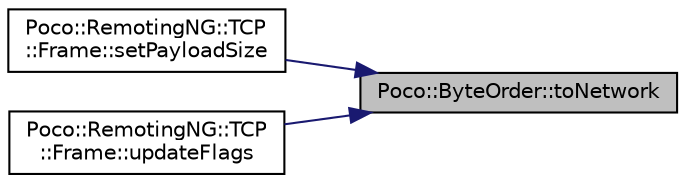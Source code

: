 digraph "Poco::ByteOrder::toNetwork"
{
 // LATEX_PDF_SIZE
  edge [fontname="Helvetica",fontsize="10",labelfontname="Helvetica",labelfontsize="10"];
  node [fontname="Helvetica",fontsize="10",shape=record];
  rankdir="RL";
  Node1 [label="Poco::ByteOrder::toNetwork",height=0.2,width=0.4,color="black", fillcolor="grey75", style="filled", fontcolor="black",tooltip=" "];
  Node1 -> Node2 [dir="back",color="midnightblue",fontsize="10",style="solid",fontname="Helvetica"];
  Node2 [label="Poco::RemotingNG::TCP\l::Frame::setPayloadSize",height=0.2,width=0.4,color="black", fillcolor="white", style="filled",URL="$classPoco_1_1RemotingNG_1_1TCP_1_1Frame.html#a1ececf959c2e8ac6cf8969a0c94c7f0e",tooltip="Returns the payload size."];
  Node1 -> Node3 [dir="back",color="midnightblue",fontsize="10",style="solid",fontname="Helvetica"];
  Node3 [label="Poco::RemotingNG::TCP\l::Frame::updateFlags",height=0.2,width=0.4,color="black", fillcolor="white", style="filled",URL="$classPoco_1_1RemotingNG_1_1TCP_1_1Frame.html#a4e0f6a06d7540d7a3f7cdf9271b6afea",tooltip="Returns the flags."];
}
